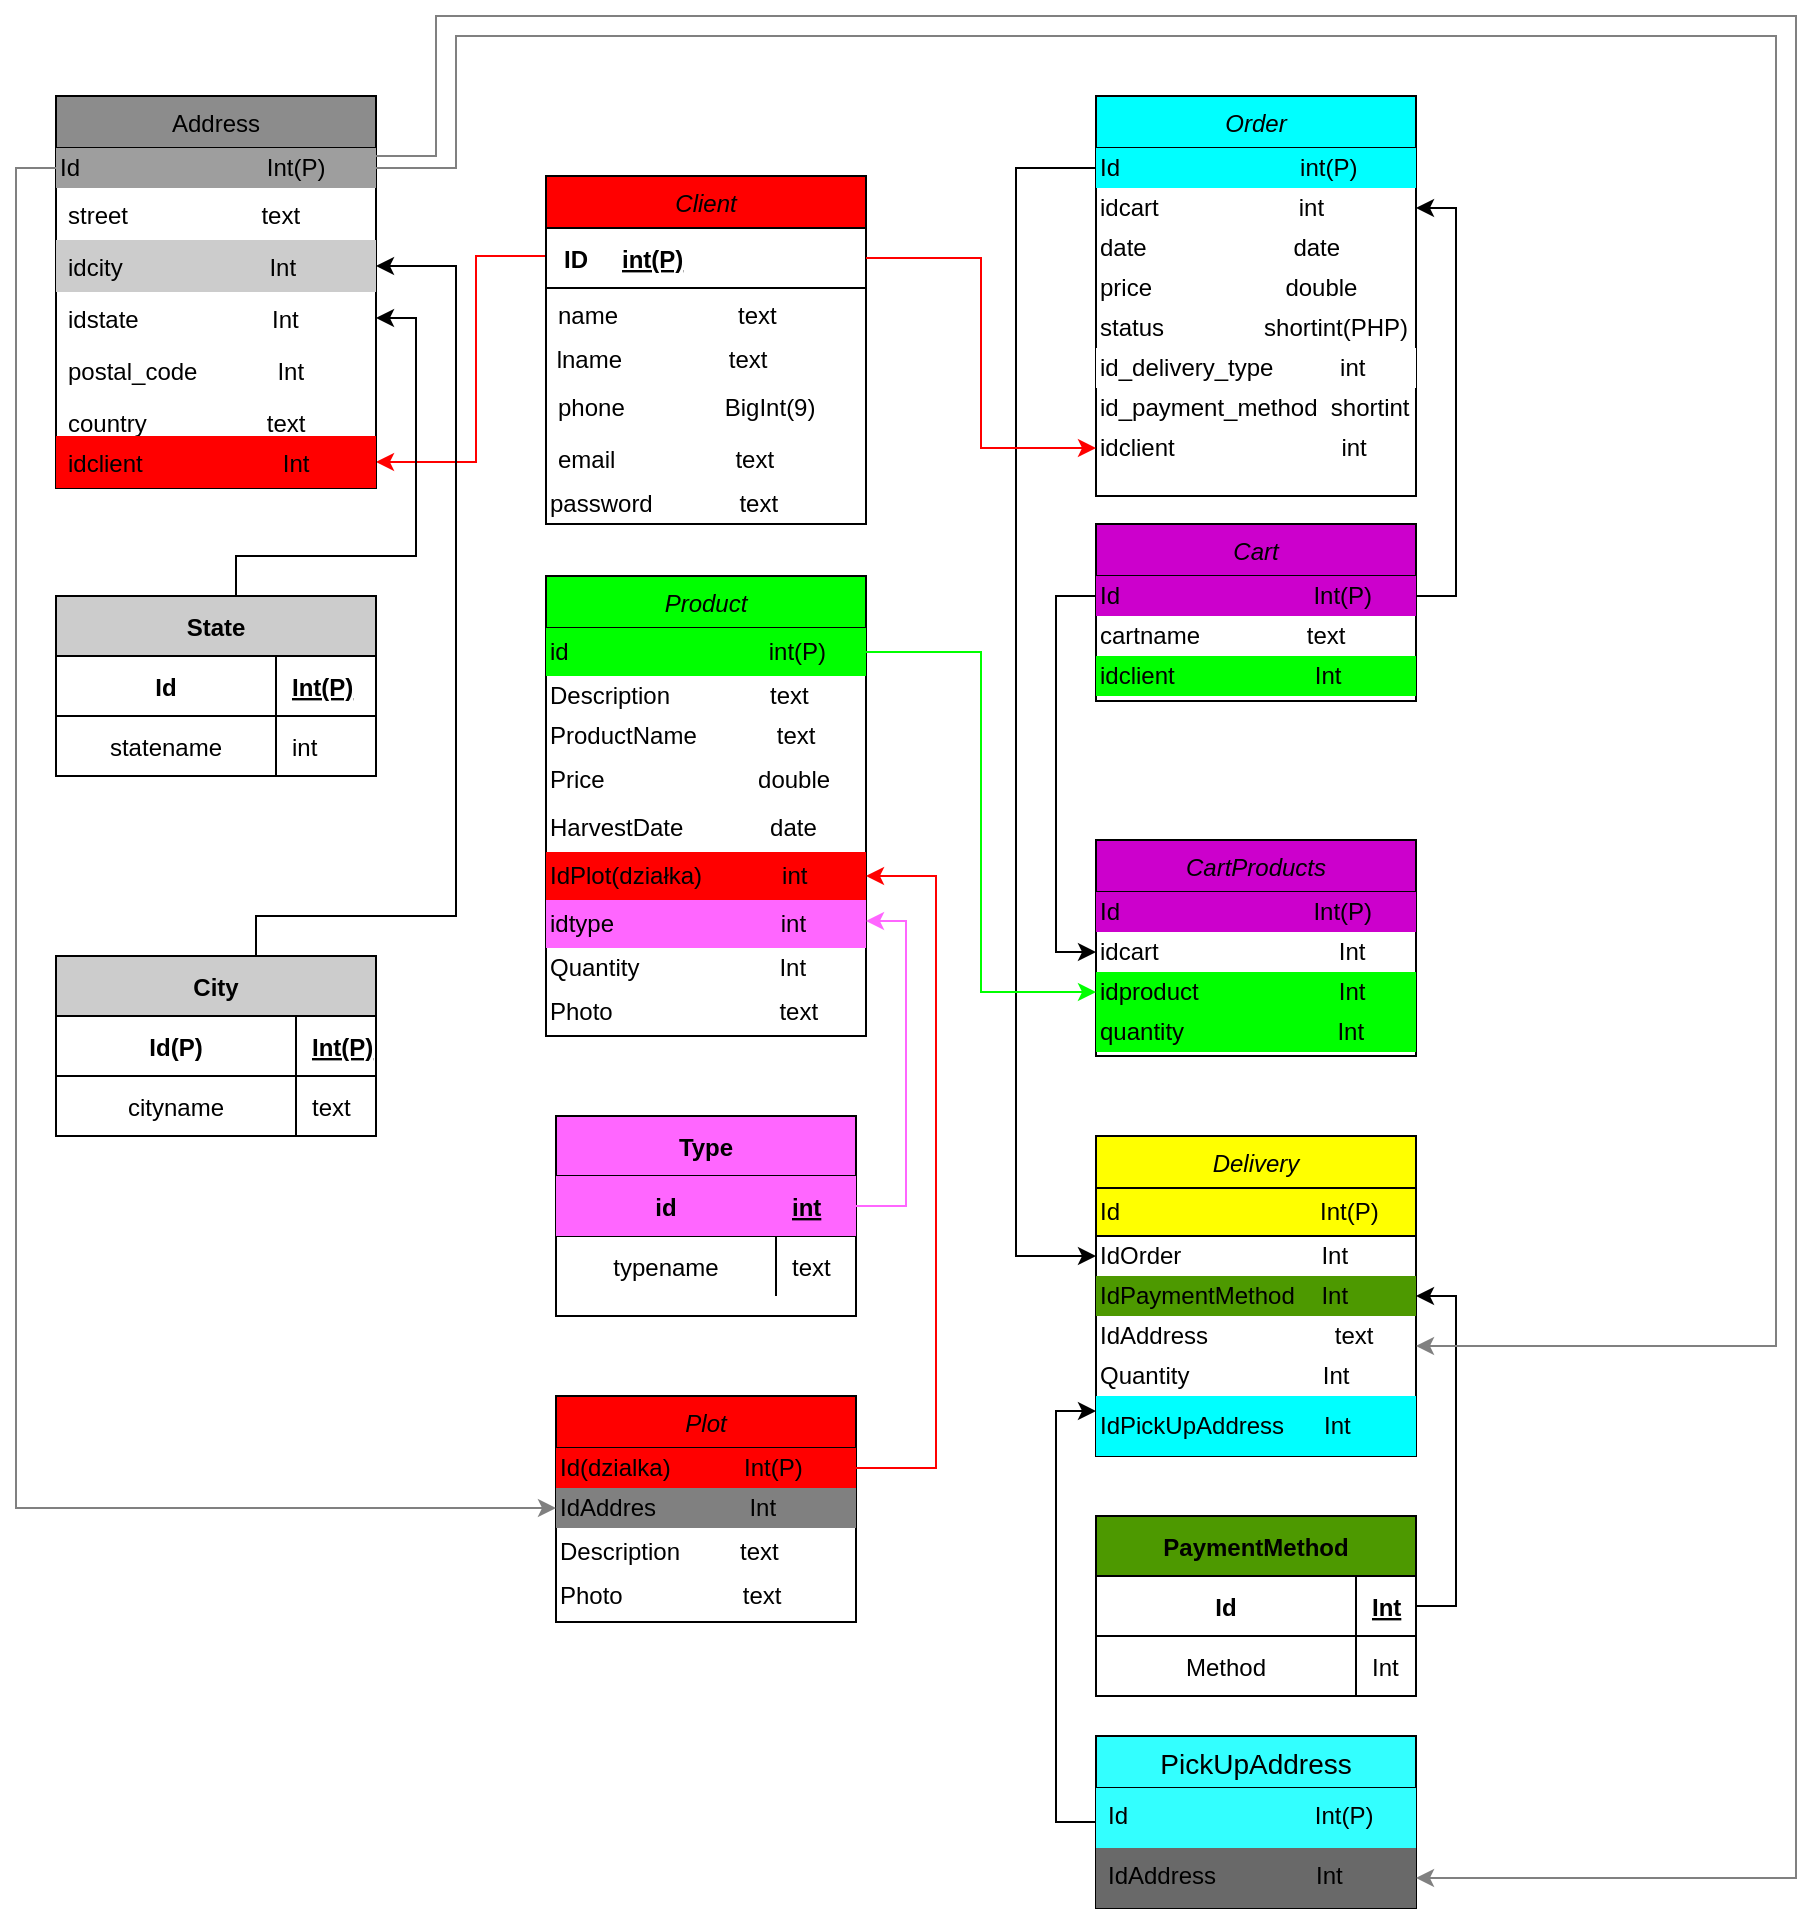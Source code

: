 <mxfile version="13.10.1" type="github">
  <diagram id="R2lEEEUBdFMjLlhIrx00" name="Page-1">
    <mxGraphModel dx="2374" dy="193" grid="1" gridSize="10" guides="1" tooltips="1" connect="1" arrows="1" fold="1" page="1" pageScale="1" pageWidth="850" pageHeight="1100" math="0" shadow="0" extFonts="Permanent Marker^https://fonts.googleapis.com/css?family=Permanent+Marker">
      <root>
        <mxCell id="0" />
        <mxCell id="1" parent="0" />
        <mxCell id="I1Ia4qXN9JXuArRHxtSp-47" style="edgeStyle=orthogonalEdgeStyle;rounded=0;orthogonalLoop=1;jettySize=auto;html=1;strokeColor=#FF0000;" edge="1" parent="1" source="I1Ia4qXN9JXuArRHxtSp-1" target="I1Ia4qXN9JXuArRHxtSp-23">
          <mxGeometry relative="1" as="geometry">
            <Array as="points">
              <mxPoint x="1080" y="1270" />
              <mxPoint x="1080" y="1373" />
            </Array>
          </mxGeometry>
        </mxCell>
        <mxCell id="I1Ia4qXN9JXuArRHxtSp-1" value="Client" style="swimlane;fontStyle=2;align=center;verticalAlign=top;childLayout=stackLayout;horizontal=1;startSize=26;horizontalStack=0;resizeParent=1;resizeLast=0;collapsible=1;marginBottom=0;rounded=0;shadow=0;strokeWidth=1;fillColor=#FF0000;" vertex="1" parent="1">
          <mxGeometry x="1115" y="1230" width="160" height="174" as="geometry">
            <mxRectangle x="230" y="140" width="160" height="26" as="alternateBounds" />
          </mxGeometry>
        </mxCell>
        <mxCell id="I1Ia4qXN9JXuArRHxtSp-2" value="" style="shape=table;startSize=0;container=1;collapsible=1;childLayout=tableLayout;fixedRows=1;rowLines=0;fontStyle=0;align=center;resizeLast=1;strokeColor=none;fillColor=none;" vertex="1" parent="I1Ia4qXN9JXuArRHxtSp-1">
          <mxGeometry y="26" width="160" height="30" as="geometry" />
        </mxCell>
        <mxCell id="I1Ia4qXN9JXuArRHxtSp-3" value="" style="shape=partialRectangle;collapsible=0;dropTarget=0;pointerEvents=0;fillColor=none;top=0;left=0;bottom=1;right=0;points=[[0,0.5],[1,0.5]];portConstraint=eastwest;" vertex="1" parent="I1Ia4qXN9JXuArRHxtSp-2">
          <mxGeometry width="160" height="30" as="geometry" />
        </mxCell>
        <mxCell id="I1Ia4qXN9JXuArRHxtSp-4" value="ID" style="shape=partialRectangle;connectable=0;fillColor=none;top=0;left=0;bottom=0;right=0;fontStyle=1;overflow=hidden;" vertex="1" parent="I1Ia4qXN9JXuArRHxtSp-3">
          <mxGeometry width="30" height="30" as="geometry" />
        </mxCell>
        <mxCell id="I1Ia4qXN9JXuArRHxtSp-5" value="int(P)" style="shape=partialRectangle;connectable=0;fillColor=none;top=0;left=0;bottom=0;right=0;align=left;spacingLeft=6;fontStyle=5;overflow=hidden;" vertex="1" parent="I1Ia4qXN9JXuArRHxtSp-3">
          <mxGeometry x="30" width="130" height="30" as="geometry" />
        </mxCell>
        <mxCell id="I1Ia4qXN9JXuArRHxtSp-6" value="name                  text" style="text;align=left;verticalAlign=top;spacingLeft=4;spacingRight=4;overflow=hidden;rotatable=0;points=[[0,0.5],[1,0.5]];portConstraint=eastwest;" vertex="1" parent="I1Ia4qXN9JXuArRHxtSp-1">
          <mxGeometry y="56" width="160" height="26" as="geometry" />
        </mxCell>
        <mxCell id="I1Ia4qXN9JXuArRHxtSp-7" value="&amp;nbsp;lname&amp;nbsp; &amp;nbsp; &amp;nbsp; &amp;nbsp; &amp;nbsp; &amp;nbsp; &amp;nbsp; &amp;nbsp; text" style="text;html=1;strokeColor=none;fillColor=none;align=left;verticalAlign=middle;whiteSpace=wrap;rounded=0;" vertex="1" parent="I1Ia4qXN9JXuArRHxtSp-1">
          <mxGeometry y="82" width="160" height="20" as="geometry" />
        </mxCell>
        <mxCell id="I1Ia4qXN9JXuArRHxtSp-8" value="phone               BigInt(9)" style="text;align=left;verticalAlign=top;spacingLeft=4;spacingRight=4;overflow=hidden;rotatable=0;points=[[0,0.5],[1,0.5]];portConstraint=eastwest;rounded=0;shadow=0;html=0;" vertex="1" parent="I1Ia4qXN9JXuArRHxtSp-1">
          <mxGeometry y="102" width="160" height="26" as="geometry" />
        </mxCell>
        <mxCell id="I1Ia4qXN9JXuArRHxtSp-9" value="email                  text" style="text;align=left;verticalAlign=top;spacingLeft=4;spacingRight=4;overflow=hidden;rotatable=0;points=[[0,0.5],[1,0.5]];portConstraint=eastwest;rounded=0;shadow=0;html=0;" vertex="1" parent="I1Ia4qXN9JXuArRHxtSp-1">
          <mxGeometry y="128" width="160" height="26" as="geometry" />
        </mxCell>
        <mxCell id="I1Ia4qXN9JXuArRHxtSp-13" value="password&amp;nbsp; &amp;nbsp; &amp;nbsp; &amp;nbsp; &amp;nbsp; &amp;nbsp; &amp;nbsp;text&amp;nbsp;&amp;nbsp;" style="text;html=1;strokeColor=none;fillColor=none;align=left;verticalAlign=middle;whiteSpace=wrap;rounded=0;" vertex="1" parent="I1Ia4qXN9JXuArRHxtSp-1">
          <mxGeometry y="154" width="160" height="20" as="geometry" />
        </mxCell>
        <mxCell id="I1Ia4qXN9JXuArRHxtSp-15" value="Address" style="swimlane;fontStyle=0;align=center;verticalAlign=top;childLayout=stackLayout;horizontal=1;startSize=26;horizontalStack=0;resizeParent=1;resizeLast=0;collapsible=1;marginBottom=0;rounded=0;shadow=0;strokeWidth=1;fillColor=#8C8C8C;" vertex="1" parent="1">
          <mxGeometry x="870" y="1190" width="160" height="196" as="geometry">
            <mxRectangle x="550" y="140" width="160" height="26" as="alternateBounds" />
          </mxGeometry>
        </mxCell>
        <mxCell id="I1Ia4qXN9JXuArRHxtSp-16" value="Id&amp;nbsp; &amp;nbsp; &amp;nbsp; &amp;nbsp; &amp;nbsp; &amp;nbsp; &amp;nbsp; &amp;nbsp; &amp;nbsp; &amp;nbsp; &amp;nbsp; &amp;nbsp; &amp;nbsp; &amp;nbsp; Int(P)" style="text;html=1;strokeColor=none;fillColor=#9E9E9E;align=left;verticalAlign=middle;whiteSpace=wrap;rounded=0;" vertex="1" parent="I1Ia4qXN9JXuArRHxtSp-15">
          <mxGeometry y="26" width="160" height="20" as="geometry" />
        </mxCell>
        <mxCell id="I1Ia4qXN9JXuArRHxtSp-17" value="street                    text" style="text;align=left;verticalAlign=top;spacingLeft=4;spacingRight=4;overflow=hidden;rotatable=0;points=[[0,0.5],[1,0.5]];portConstraint=eastwest;" vertex="1" parent="I1Ia4qXN9JXuArRHxtSp-15">
          <mxGeometry y="46" width="160" height="26" as="geometry" />
        </mxCell>
        <mxCell id="I1Ia4qXN9JXuArRHxtSp-18" value="idcity                      Int" style="text;align=left;verticalAlign=top;spacingLeft=4;spacingRight=4;overflow=hidden;rotatable=0;points=[[0,0.5],[1,0.5]];portConstraint=eastwest;rounded=0;shadow=0;html=0;fillColor=#CCCCCC;" vertex="1" parent="I1Ia4qXN9JXuArRHxtSp-15">
          <mxGeometry y="72" width="160" height="26" as="geometry" />
        </mxCell>
        <mxCell id="I1Ia4qXN9JXuArRHxtSp-19" value="idstate                    Int" style="text;align=left;verticalAlign=top;spacingLeft=4;spacingRight=4;overflow=hidden;rotatable=0;points=[[0,0.5],[1,0.5]];portConstraint=eastwest;rounded=0;shadow=0;html=0;" vertex="1" parent="I1Ia4qXN9JXuArRHxtSp-15">
          <mxGeometry y="98" width="160" height="26" as="geometry" />
        </mxCell>
        <mxCell id="I1Ia4qXN9JXuArRHxtSp-20" value="postal_code            Int" style="text;align=left;verticalAlign=top;spacingLeft=4;spacingRight=4;overflow=hidden;rotatable=0;points=[[0,0.5],[1,0.5]];portConstraint=eastwest;rounded=0;shadow=0;html=0;" vertex="1" parent="I1Ia4qXN9JXuArRHxtSp-15">
          <mxGeometry y="124" width="160" height="26" as="geometry" />
        </mxCell>
        <mxCell id="I1Ia4qXN9JXuArRHxtSp-21" value="country                  text" style="text;align=left;verticalAlign=top;spacingLeft=4;spacingRight=4;overflow=hidden;rotatable=0;points=[[0,0.5],[1,0.5]];portConstraint=eastwest;rounded=0;shadow=0;html=0;" vertex="1" parent="I1Ia4qXN9JXuArRHxtSp-15">
          <mxGeometry y="150" width="160" height="20" as="geometry" />
        </mxCell>
        <mxCell id="I1Ia4qXN9JXuArRHxtSp-23" value="idclient                     Int" style="text;align=left;verticalAlign=top;spacingLeft=4;spacingRight=4;overflow=hidden;rotatable=0;points=[[0,0.5],[1,0.5]];portConstraint=eastwest;rounded=0;shadow=0;html=0;fillColor=#FF0000;" vertex="1" parent="I1Ia4qXN9JXuArRHxtSp-15">
          <mxGeometry y="170" width="160" height="26" as="geometry" />
        </mxCell>
        <mxCell id="I1Ia4qXN9JXuArRHxtSp-42" style="edgeStyle=orthogonalEdgeStyle;rounded=0;orthogonalLoop=1;jettySize=auto;html=1;entryX=1;entryY=0.5;entryDx=0;entryDy=0;exitX=0.45;exitY=0;exitDx=0;exitDy=0;exitPerimeter=0;" edge="1" parent="1" source="I1Ia4qXN9JXuArRHxtSp-28" target="I1Ia4qXN9JXuArRHxtSp-18">
          <mxGeometry relative="1" as="geometry">
            <mxPoint x="1060" y="1270" as="targetPoint" />
            <mxPoint x="970" y="1580" as="sourcePoint" />
            <Array as="points">
              <mxPoint x="970" y="1600" />
              <mxPoint x="1070" y="1600" />
              <mxPoint x="1070" y="1275" />
            </Array>
          </mxGeometry>
        </mxCell>
        <mxCell id="I1Ia4qXN9JXuArRHxtSp-28" value="City" style="shape=table;startSize=30;container=1;collapsible=1;childLayout=tableLayout;fixedRows=1;rowLines=0;fontStyle=1;align=center;resizeLast=1;fillColor=#CCCCCC;" vertex="1" parent="1">
          <mxGeometry x="870" y="1620" width="160" height="90" as="geometry" />
        </mxCell>
        <mxCell id="I1Ia4qXN9JXuArRHxtSp-29" value="" style="shape=partialRectangle;collapsible=0;dropTarget=0;pointerEvents=0;fillColor=none;top=0;left=0;bottom=1;right=0;points=[[0,0.5],[1,0.5]];portConstraint=eastwest;" vertex="1" parent="I1Ia4qXN9JXuArRHxtSp-28">
          <mxGeometry y="30" width="160" height="30" as="geometry" />
        </mxCell>
        <mxCell id="I1Ia4qXN9JXuArRHxtSp-30" value="Id(P)" style="shape=partialRectangle;connectable=0;fillColor=none;top=0;left=0;bottom=0;right=0;fontStyle=1;overflow=hidden;" vertex="1" parent="I1Ia4qXN9JXuArRHxtSp-29">
          <mxGeometry width="120" height="30" as="geometry" />
        </mxCell>
        <mxCell id="I1Ia4qXN9JXuArRHxtSp-31" value="Int(P)" style="shape=partialRectangle;connectable=0;fillColor=none;top=0;left=0;bottom=0;right=0;align=left;spacingLeft=6;fontStyle=5;overflow=hidden;" vertex="1" parent="I1Ia4qXN9JXuArRHxtSp-29">
          <mxGeometry x="120" width="40" height="30" as="geometry" />
        </mxCell>
        <mxCell id="I1Ia4qXN9JXuArRHxtSp-32" value="" style="shape=partialRectangle;collapsible=0;dropTarget=0;pointerEvents=0;fillColor=none;top=0;left=0;bottom=0;right=0;points=[[0,0.5],[1,0.5]];portConstraint=eastwest;" vertex="1" parent="I1Ia4qXN9JXuArRHxtSp-28">
          <mxGeometry y="60" width="160" height="30" as="geometry" />
        </mxCell>
        <mxCell id="I1Ia4qXN9JXuArRHxtSp-33" value="cityname" style="shape=partialRectangle;connectable=0;fillColor=none;top=0;left=0;bottom=0;right=0;editable=1;overflow=hidden;" vertex="1" parent="I1Ia4qXN9JXuArRHxtSp-32">
          <mxGeometry width="120" height="30" as="geometry" />
        </mxCell>
        <mxCell id="I1Ia4qXN9JXuArRHxtSp-34" value="text" style="shape=partialRectangle;connectable=0;fillColor=none;top=0;left=0;bottom=0;right=0;align=left;spacingLeft=6;overflow=hidden;" vertex="1" parent="I1Ia4qXN9JXuArRHxtSp-32">
          <mxGeometry x="120" width="40" height="30" as="geometry" />
        </mxCell>
        <mxCell id="I1Ia4qXN9JXuArRHxtSp-44" style="edgeStyle=orthogonalEdgeStyle;rounded=0;orthogonalLoop=1;jettySize=auto;html=1;entryX=1;entryY=0.5;entryDx=0;entryDy=0;" edge="1" parent="1" source="I1Ia4qXN9JXuArRHxtSp-35" target="I1Ia4qXN9JXuArRHxtSp-19">
          <mxGeometry relative="1" as="geometry">
            <mxPoint x="1050" y="1320" as="targetPoint" />
            <Array as="points">
              <mxPoint x="960" y="1420" />
              <mxPoint x="1050" y="1420" />
              <mxPoint x="1050" y="1301" />
            </Array>
          </mxGeometry>
        </mxCell>
        <mxCell id="I1Ia4qXN9JXuArRHxtSp-35" value="State" style="shape=table;startSize=30;container=1;collapsible=1;childLayout=tableLayout;fixedRows=1;rowLines=0;fontStyle=1;align=center;resizeLast=1;fillColor=#CCCCCC;" vertex="1" parent="1">
          <mxGeometry x="870" y="1440" width="160" height="90" as="geometry" />
        </mxCell>
        <mxCell id="I1Ia4qXN9JXuArRHxtSp-36" value="" style="shape=partialRectangle;collapsible=0;dropTarget=0;pointerEvents=0;fillColor=none;top=0;left=0;bottom=1;right=0;points=[[0,0.5],[1,0.5]];portConstraint=eastwest;" vertex="1" parent="I1Ia4qXN9JXuArRHxtSp-35">
          <mxGeometry y="30" width="160" height="30" as="geometry" />
        </mxCell>
        <mxCell id="I1Ia4qXN9JXuArRHxtSp-37" value="Id" style="shape=partialRectangle;connectable=0;fillColor=none;top=0;left=0;bottom=0;right=0;fontStyle=1;overflow=hidden;" vertex="1" parent="I1Ia4qXN9JXuArRHxtSp-36">
          <mxGeometry width="110" height="30" as="geometry" />
        </mxCell>
        <mxCell id="I1Ia4qXN9JXuArRHxtSp-38" value="Int(P)" style="shape=partialRectangle;connectable=0;fillColor=none;top=0;left=0;bottom=0;right=0;align=left;spacingLeft=6;fontStyle=5;overflow=hidden;" vertex="1" parent="I1Ia4qXN9JXuArRHxtSp-36">
          <mxGeometry x="110" width="50" height="30" as="geometry" />
        </mxCell>
        <mxCell id="I1Ia4qXN9JXuArRHxtSp-39" value="" style="shape=partialRectangle;collapsible=0;dropTarget=0;pointerEvents=0;fillColor=none;top=0;left=0;bottom=0;right=0;points=[[0,0.5],[1,0.5]];portConstraint=eastwest;" vertex="1" parent="I1Ia4qXN9JXuArRHxtSp-35">
          <mxGeometry y="60" width="160" height="30" as="geometry" />
        </mxCell>
        <mxCell id="I1Ia4qXN9JXuArRHxtSp-40" value="statename" style="shape=partialRectangle;connectable=0;fillColor=none;top=0;left=0;bottom=0;right=0;editable=1;overflow=hidden;" vertex="1" parent="I1Ia4qXN9JXuArRHxtSp-39">
          <mxGeometry width="110" height="30" as="geometry" />
        </mxCell>
        <mxCell id="I1Ia4qXN9JXuArRHxtSp-41" value="int" style="shape=partialRectangle;connectable=0;fillColor=none;top=0;left=0;bottom=0;right=0;align=left;spacingLeft=6;overflow=hidden;" vertex="1" parent="I1Ia4qXN9JXuArRHxtSp-39">
          <mxGeometry x="110" width="50" height="30" as="geometry" />
        </mxCell>
        <mxCell id="I1Ia4qXN9JXuArRHxtSp-78" style="edgeStyle=orthogonalEdgeStyle;rounded=0;orthogonalLoop=1;jettySize=auto;html=1;entryX=1;entryY=0.5;entryDx=0;entryDy=0;" edge="1" parent="1" source="I1Ia4qXN9JXuArRHxtSp-48" target="I1Ia4qXN9JXuArRHxtSp-55">
          <mxGeometry relative="1" as="geometry">
            <Array as="points">
              <mxPoint x="1570" y="1440" />
              <mxPoint x="1570" y="1246" />
            </Array>
          </mxGeometry>
        </mxCell>
        <mxCell id="I1Ia4qXN9JXuArRHxtSp-79" style="edgeStyle=orthogonalEdgeStyle;rounded=0;orthogonalLoop=1;jettySize=auto;html=1;entryX=0;entryY=0.5;entryDx=0;entryDy=0;" edge="1" parent="1" source="I1Ia4qXN9JXuArRHxtSp-48" target="I1Ia4qXN9JXuArRHxtSp-72">
          <mxGeometry relative="1" as="geometry">
            <Array as="points">
              <mxPoint x="1370" y="1440" />
              <mxPoint x="1370" y="1618" />
            </Array>
          </mxGeometry>
        </mxCell>
        <mxCell id="I1Ia4qXN9JXuArRHxtSp-48" value="Cart" style="swimlane;fontStyle=2;align=center;verticalAlign=top;childLayout=stackLayout;horizontal=1;startSize=26;horizontalStack=0;resizeParent=1;resizeLast=0;collapsible=1;marginBottom=0;rounded=0;shadow=0;strokeWidth=1;fillColor=#CC00CC;" vertex="1" parent="1">
          <mxGeometry x="1390" y="1404" width="160" height="88.5" as="geometry">
            <mxRectangle x="230" y="140" width="160" height="26" as="alternateBounds" />
          </mxGeometry>
        </mxCell>
        <mxCell id="I1Ia4qXN9JXuArRHxtSp-49" value="Id&amp;nbsp; &amp;nbsp; &amp;nbsp; &amp;nbsp; &amp;nbsp; &amp;nbsp; &amp;nbsp; &amp;nbsp; &amp;nbsp; &amp;nbsp; &amp;nbsp; &amp;nbsp; &amp;nbsp; &amp;nbsp; &amp;nbsp;Int(P)" style="text;html=1;strokeColor=none;fillColor=#CC00CC;align=left;verticalAlign=middle;whiteSpace=wrap;rounded=0;shadow=0;" vertex="1" parent="I1Ia4qXN9JXuArRHxtSp-48">
          <mxGeometry y="26" width="160" height="20" as="geometry" />
        </mxCell>
        <mxCell id="I1Ia4qXN9JXuArRHxtSp-50" value="cartname&amp;nbsp; &amp;nbsp; &amp;nbsp; &amp;nbsp; &amp;nbsp; &amp;nbsp; &amp;nbsp; &amp;nbsp; text" style="text;html=1;strokeColor=none;fillColor=none;align=left;verticalAlign=middle;whiteSpace=wrap;rounded=0;shadow=0;" vertex="1" parent="I1Ia4qXN9JXuArRHxtSp-48">
          <mxGeometry y="46" width="160" height="20" as="geometry" />
        </mxCell>
        <mxCell id="I1Ia4qXN9JXuArRHxtSp-51" value="idclient&amp;nbsp; &amp;nbsp; &amp;nbsp; &amp;nbsp; &amp;nbsp; &amp;nbsp; &amp;nbsp; &amp;nbsp; &amp;nbsp; &amp;nbsp; &amp;nbsp;Int" style="text;html=1;strokeColor=none;fillColor=#00FF00;align=left;verticalAlign=middle;whiteSpace=wrap;rounded=0;shadow=0;" vertex="1" parent="I1Ia4qXN9JXuArRHxtSp-48">
          <mxGeometry y="66" width="160" height="20" as="geometry" />
        </mxCell>
        <mxCell id="I1Ia4qXN9JXuArRHxtSp-53" value="Order" style="swimlane;fontStyle=2;align=center;verticalAlign=top;childLayout=stackLayout;horizontal=1;startSize=26;horizontalStack=0;resizeParent=1;resizeLast=0;collapsible=1;marginBottom=0;rounded=0;shadow=0;strokeWidth=1;fillColor=#00FFFF;" vertex="1" parent="1">
          <mxGeometry x="1390" y="1190" width="160" height="200" as="geometry">
            <mxRectangle x="230" y="140" width="160" height="26" as="alternateBounds" />
          </mxGeometry>
        </mxCell>
        <mxCell id="I1Ia4qXN9JXuArRHxtSp-54" value="Id&amp;nbsp; &amp;nbsp; &amp;nbsp; &amp;nbsp; &amp;nbsp; &amp;nbsp; &amp;nbsp; &amp;nbsp; &amp;nbsp; &amp;nbsp; &amp;nbsp; &amp;nbsp; &amp;nbsp; &amp;nbsp;int(P)" style="text;html=1;strokeColor=none;fillColor=#00FFFF;align=left;verticalAlign=middle;whiteSpace=wrap;rounded=0;shadow=0;" vertex="1" parent="I1Ia4qXN9JXuArRHxtSp-53">
          <mxGeometry y="26" width="160" height="20" as="geometry" />
        </mxCell>
        <mxCell id="I1Ia4qXN9JXuArRHxtSp-55" value="idcart&amp;nbsp; &amp;nbsp; &amp;nbsp; &amp;nbsp; &amp;nbsp; &amp;nbsp; &amp;nbsp; &amp;nbsp; &amp;nbsp; &amp;nbsp; &amp;nbsp;int" style="text;html=1;strokeColor=none;fillColor=none;align=left;verticalAlign=middle;whiteSpace=wrap;rounded=0;shadow=0;" vertex="1" parent="I1Ia4qXN9JXuArRHxtSp-53">
          <mxGeometry y="46" width="160" height="20" as="geometry" />
        </mxCell>
        <mxCell id="I1Ia4qXN9JXuArRHxtSp-56" value="date&amp;nbsp; &amp;nbsp; &amp;nbsp; &amp;nbsp; &amp;nbsp; &amp;nbsp; &amp;nbsp; &amp;nbsp; &amp;nbsp; &amp;nbsp; &amp;nbsp; date" style="text;html=1;strokeColor=none;fillColor=none;align=left;verticalAlign=middle;whiteSpace=wrap;rounded=0;shadow=0;" vertex="1" parent="I1Ia4qXN9JXuArRHxtSp-53">
          <mxGeometry y="66" width="160" height="20" as="geometry" />
        </mxCell>
        <mxCell id="I1Ia4qXN9JXuArRHxtSp-57" value="price&amp;nbsp; &amp;nbsp; &amp;nbsp; &amp;nbsp; &amp;nbsp; &amp;nbsp; &amp;nbsp; &amp;nbsp; &amp;nbsp; &amp;nbsp; double" style="text;html=1;strokeColor=none;fillColor=none;align=left;verticalAlign=middle;whiteSpace=wrap;rounded=0;shadow=0;" vertex="1" parent="I1Ia4qXN9JXuArRHxtSp-53">
          <mxGeometry y="86" width="160" height="20" as="geometry" />
        </mxCell>
        <mxCell id="I1Ia4qXN9JXuArRHxtSp-58" value="status&amp;nbsp; &amp;nbsp; &amp;nbsp; &amp;nbsp; &amp;nbsp; &amp;nbsp; &amp;nbsp; &amp;nbsp;shortint(PHP)" style="text;html=1;strokeColor=none;fillColor=none;align=left;verticalAlign=middle;whiteSpace=wrap;rounded=0;shadow=0;" vertex="1" parent="I1Ia4qXN9JXuArRHxtSp-53">
          <mxGeometry y="106" width="160" height="20" as="geometry" />
        </mxCell>
        <mxCell id="I1Ia4qXN9JXuArRHxtSp-59" value="id_delivery_type&amp;nbsp; &amp;nbsp; &amp;nbsp; &amp;nbsp; &amp;nbsp; int&amp;nbsp; &amp;nbsp;&amp;nbsp;" style="text;html=1;strokeColor=none;fillColor=#FFFFFF;align=left;verticalAlign=middle;whiteSpace=wrap;rounded=0;shadow=0;" vertex="1" parent="I1Ia4qXN9JXuArRHxtSp-53">
          <mxGeometry y="126" width="160" height="20" as="geometry" />
        </mxCell>
        <mxCell id="I1Ia4qXN9JXuArRHxtSp-60" value="id_payment_method&amp;nbsp; shortint" style="text;html=1;strokeColor=none;fillColor=none;align=left;verticalAlign=middle;whiteSpace=wrap;rounded=0;shadow=0;" vertex="1" parent="I1Ia4qXN9JXuArRHxtSp-53">
          <mxGeometry y="146" width="160" height="20" as="geometry" />
        </mxCell>
        <mxCell id="I1Ia4qXN9JXuArRHxtSp-104" value="idclient&amp;nbsp; &amp;nbsp; &amp;nbsp; &amp;nbsp; &amp;nbsp; &amp;nbsp; &amp;nbsp; &amp;nbsp; &amp;nbsp; &amp;nbsp; &amp;nbsp; &amp;nbsp; &amp;nbsp;int" style="text;html=1;strokeColor=none;fillColor=none;align=left;verticalAlign=middle;whiteSpace=wrap;rounded=0;shadow=0;" vertex="1" parent="I1Ia4qXN9JXuArRHxtSp-53">
          <mxGeometry y="166" width="160" height="20" as="geometry" />
        </mxCell>
        <mxCell id="I1Ia4qXN9JXuArRHxtSp-70" value="CartProducts" style="swimlane;fontStyle=2;align=center;verticalAlign=top;childLayout=stackLayout;horizontal=1;startSize=26;horizontalStack=0;resizeParent=1;resizeLast=0;collapsible=1;marginBottom=0;rounded=0;shadow=0;strokeWidth=1;fillColor=#CC00CC;" vertex="1" parent="1">
          <mxGeometry x="1390" y="1562" width="160" height="108" as="geometry">
            <mxRectangle x="230" y="140" width="160" height="26" as="alternateBounds" />
          </mxGeometry>
        </mxCell>
        <mxCell id="I1Ia4qXN9JXuArRHxtSp-71" value="Id&amp;nbsp; &amp;nbsp; &amp;nbsp; &amp;nbsp; &amp;nbsp; &amp;nbsp; &amp;nbsp; &amp;nbsp; &amp;nbsp; &amp;nbsp; &amp;nbsp; &amp;nbsp; &amp;nbsp; &amp;nbsp; &amp;nbsp;Int(P)" style="text;html=1;strokeColor=none;fillColor=#CC00CC;align=left;verticalAlign=middle;whiteSpace=wrap;rounded=0;shadow=0;" vertex="1" parent="I1Ia4qXN9JXuArRHxtSp-70">
          <mxGeometry y="26" width="160" height="20" as="geometry" />
        </mxCell>
        <mxCell id="I1Ia4qXN9JXuArRHxtSp-72" value="idcart&amp;nbsp; &amp;nbsp; &amp;nbsp; &amp;nbsp; &amp;nbsp; &amp;nbsp; &amp;nbsp; &amp;nbsp; &amp;nbsp; &amp;nbsp; &amp;nbsp; &amp;nbsp; &amp;nbsp; &amp;nbsp;Int" style="text;html=1;strokeColor=none;fillColor=none;align=left;verticalAlign=middle;whiteSpace=wrap;rounded=0;shadow=0;" vertex="1" parent="I1Ia4qXN9JXuArRHxtSp-70">
          <mxGeometry y="46" width="160" height="20" as="geometry" />
        </mxCell>
        <mxCell id="I1Ia4qXN9JXuArRHxtSp-73" value="idproduct&amp;nbsp; &amp;nbsp; &amp;nbsp; &amp;nbsp; &amp;nbsp; &amp;nbsp; &amp;nbsp; &amp;nbsp; &amp;nbsp; &amp;nbsp; &amp;nbsp;Int" style="text;html=1;strokeColor=none;fillColor=#00FF00;align=left;verticalAlign=middle;whiteSpace=wrap;rounded=0;shadow=0;" vertex="1" parent="I1Ia4qXN9JXuArRHxtSp-70">
          <mxGeometry y="66" width="160" height="20" as="geometry" />
        </mxCell>
        <mxCell id="I1Ia4qXN9JXuArRHxtSp-76" value="quantity&amp;nbsp; &amp;nbsp; &amp;nbsp; &amp;nbsp; &amp;nbsp; &amp;nbsp; &amp;nbsp; &amp;nbsp; &amp;nbsp; &amp;nbsp; &amp;nbsp; &amp;nbsp;Int" style="text;html=1;strokeColor=none;fillColor=#00FF00;align=left;verticalAlign=middle;whiteSpace=wrap;rounded=0;shadow=0;" vertex="1" parent="I1Ia4qXN9JXuArRHxtSp-70">
          <mxGeometry y="86" width="160" height="20" as="geometry" />
        </mxCell>
        <mxCell id="I1Ia4qXN9JXuArRHxtSp-80" value="Delivery" style="swimlane;fontStyle=2;align=center;verticalAlign=top;childLayout=stackLayout;horizontal=1;startSize=26;horizontalStack=0;resizeParent=1;resizeLast=0;collapsible=1;marginBottom=0;rounded=0;shadow=0;strokeWidth=1;fillColor=#FFFF00;" vertex="1" parent="1">
          <mxGeometry x="1390" y="1710" width="160" height="160" as="geometry">
            <mxRectangle x="230" y="140" width="160" height="26" as="alternateBounds" />
          </mxGeometry>
        </mxCell>
        <mxCell id="I1Ia4qXN9JXuArRHxtSp-81" value="Id&amp;nbsp; &amp;nbsp; &amp;nbsp; &amp;nbsp; &amp;nbsp; &amp;nbsp; &amp;nbsp; &amp;nbsp; &amp;nbsp; &amp;nbsp; &amp;nbsp; &amp;nbsp; &amp;nbsp; &amp;nbsp; &amp;nbsp; Int(P)" style="rounded=0;whiteSpace=wrap;html=1;align=left;fillColor=#FFFF00;" vertex="1" parent="I1Ia4qXN9JXuArRHxtSp-80">
          <mxGeometry y="26" width="160" height="24" as="geometry" />
        </mxCell>
        <mxCell id="I1Ia4qXN9JXuArRHxtSp-82" value="IdOrder&amp;nbsp; &amp;nbsp; &amp;nbsp; &amp;nbsp; &amp;nbsp; &amp;nbsp; &amp;nbsp; &amp;nbsp; &amp;nbsp; &amp;nbsp; &amp;nbsp;Int" style="text;html=1;strokeColor=none;fillColor=none;align=left;verticalAlign=middle;whiteSpace=wrap;rounded=0;shadow=0;" vertex="1" parent="I1Ia4qXN9JXuArRHxtSp-80">
          <mxGeometry y="50" width="160" height="20" as="geometry" />
        </mxCell>
        <mxCell id="I1Ia4qXN9JXuArRHxtSp-83" value="IdPaymentMethod&amp;nbsp; &amp;nbsp; Int&amp;nbsp; &amp;nbsp;" style="text;html=1;strokeColor=none;fillColor=#4D9900;align=left;verticalAlign=middle;whiteSpace=wrap;rounded=0;shadow=0;" vertex="1" parent="I1Ia4qXN9JXuArRHxtSp-80">
          <mxGeometry y="70" width="160" height="20" as="geometry" />
        </mxCell>
        <mxCell id="I1Ia4qXN9JXuArRHxtSp-84" value="IdAddress&amp;nbsp; &amp;nbsp; &amp;nbsp; &amp;nbsp; &amp;nbsp; &amp;nbsp; &amp;nbsp; &amp;nbsp; &amp;nbsp; &amp;nbsp;text&amp;nbsp; &amp;nbsp; &amp;nbsp;&amp;nbsp;" style="text;html=1;strokeColor=none;fillColor=none;align=left;verticalAlign=middle;whiteSpace=wrap;rounded=0;shadow=0;" vertex="1" parent="I1Ia4qXN9JXuArRHxtSp-80">
          <mxGeometry y="90" width="160" height="20" as="geometry" />
        </mxCell>
        <mxCell id="I1Ia4qXN9JXuArRHxtSp-85" value="Quantity&amp;nbsp; &amp;nbsp; &amp;nbsp; &amp;nbsp; &amp;nbsp; &amp;nbsp; &amp;nbsp; &amp;nbsp; &amp;nbsp; &amp;nbsp; Int" style="text;html=1;strokeColor=none;fillColor=none;align=left;verticalAlign=middle;whiteSpace=wrap;rounded=0;shadow=0;" vertex="1" parent="I1Ia4qXN9JXuArRHxtSp-80">
          <mxGeometry y="110" width="160" height="20" as="geometry" />
        </mxCell>
        <mxCell id="I1Ia4qXN9JXuArRHxtSp-86" value="IdPickUpAddress&amp;nbsp; &amp;nbsp; &amp;nbsp; Int" style="text;html=1;strokeColor=none;fillColor=#00FFFF;align=left;verticalAlign=middle;whiteSpace=wrap;rounded=0;" vertex="1" parent="I1Ia4qXN9JXuArRHxtSp-80">
          <mxGeometry y="130" width="160" height="30" as="geometry" />
        </mxCell>
        <mxCell id="I1Ia4qXN9JXuArRHxtSp-87" value="PaymentMethod" style="shape=table;startSize=30;container=1;collapsible=1;childLayout=tableLayout;fixedRows=1;rowLines=0;fontStyle=1;align=center;resizeLast=1;fillColor=#4D9900;" vertex="1" parent="1">
          <mxGeometry x="1390" y="1900" width="160" height="90" as="geometry" />
        </mxCell>
        <mxCell id="I1Ia4qXN9JXuArRHxtSp-88" value="" style="shape=partialRectangle;collapsible=0;dropTarget=0;pointerEvents=0;fillColor=none;top=0;left=0;bottom=1;right=0;points=[[0,0.5],[1,0.5]];portConstraint=eastwest;" vertex="1" parent="I1Ia4qXN9JXuArRHxtSp-87">
          <mxGeometry y="30" width="160" height="30" as="geometry" />
        </mxCell>
        <mxCell id="I1Ia4qXN9JXuArRHxtSp-89" value="Id" style="shape=partialRectangle;connectable=0;fillColor=none;top=0;left=0;bottom=0;right=0;fontStyle=1;overflow=hidden;" vertex="1" parent="I1Ia4qXN9JXuArRHxtSp-88">
          <mxGeometry width="130" height="30" as="geometry" />
        </mxCell>
        <mxCell id="I1Ia4qXN9JXuArRHxtSp-90" value="Int" style="shape=partialRectangle;connectable=0;fillColor=none;top=0;left=0;bottom=0;right=0;align=left;spacingLeft=6;fontStyle=5;overflow=hidden;" vertex="1" parent="I1Ia4qXN9JXuArRHxtSp-88">
          <mxGeometry x="130" width="30" height="30" as="geometry" />
        </mxCell>
        <mxCell id="I1Ia4qXN9JXuArRHxtSp-91" value="" style="shape=partialRectangle;collapsible=0;dropTarget=0;pointerEvents=0;fillColor=none;top=0;left=0;bottom=0;right=0;points=[[0,0.5],[1,0.5]];portConstraint=eastwest;" vertex="1" parent="I1Ia4qXN9JXuArRHxtSp-87">
          <mxGeometry y="60" width="160" height="30" as="geometry" />
        </mxCell>
        <mxCell id="I1Ia4qXN9JXuArRHxtSp-92" value="Method" style="shape=partialRectangle;connectable=0;fillColor=none;top=0;left=0;bottom=0;right=0;editable=1;overflow=hidden;" vertex="1" parent="I1Ia4qXN9JXuArRHxtSp-91">
          <mxGeometry width="130" height="30" as="geometry" />
        </mxCell>
        <mxCell id="I1Ia4qXN9JXuArRHxtSp-93" value="Int" style="shape=partialRectangle;connectable=0;fillColor=none;top=0;left=0;bottom=0;right=0;align=left;spacingLeft=6;overflow=hidden;" vertex="1" parent="I1Ia4qXN9JXuArRHxtSp-91">
          <mxGeometry x="130" width="30" height="30" as="geometry" />
        </mxCell>
        <mxCell id="I1Ia4qXN9JXuArRHxtSp-95" style="edgeStyle=orthogonalEdgeStyle;rounded=0;orthogonalLoop=1;jettySize=auto;html=1;entryX=0;entryY=0.5;entryDx=0;entryDy=0;" edge="1" parent="1" source="I1Ia4qXN9JXuArRHxtSp-54" target="I1Ia4qXN9JXuArRHxtSp-82">
          <mxGeometry relative="1" as="geometry">
            <mxPoint x="1330" y="1790" as="targetPoint" />
            <Array as="points">
              <mxPoint x="1350" y="1226" />
              <mxPoint x="1350" y="1770" />
            </Array>
          </mxGeometry>
        </mxCell>
        <mxCell id="I1Ia4qXN9JXuArRHxtSp-96" style="edgeStyle=orthogonalEdgeStyle;rounded=0;orthogonalLoop=1;jettySize=auto;html=1;exitX=1;exitY=0.5;exitDx=0;exitDy=0;entryX=1;entryY=0.5;entryDx=0;entryDy=0;" edge="1" parent="1" source="I1Ia4qXN9JXuArRHxtSp-88" target="I1Ia4qXN9JXuArRHxtSp-83">
          <mxGeometry relative="1" as="geometry">
            <mxPoint x="1600" y="1780" as="targetPoint" />
          </mxGeometry>
        </mxCell>
        <mxCell id="I1Ia4qXN9JXuArRHxtSp-100" style="edgeStyle=orthogonalEdgeStyle;rounded=0;orthogonalLoop=1;jettySize=auto;html=1;entryX=0;entryY=0.25;entryDx=0;entryDy=0;" edge="1" parent="1" source="I1Ia4qXN9JXuArRHxtSp-97" target="I1Ia4qXN9JXuArRHxtSp-86">
          <mxGeometry relative="1" as="geometry">
            <Array as="points">
              <mxPoint x="1370" y="2053" />
              <mxPoint x="1370" y="1848" />
            </Array>
          </mxGeometry>
        </mxCell>
        <mxCell id="I1Ia4qXN9JXuArRHxtSp-97" value="PickUpAddress" style="swimlane;fontStyle=0;childLayout=stackLayout;horizontal=1;startSize=26;horizontalStack=0;resizeParent=1;resizeParentMax=0;resizeLast=0;collapsible=1;marginBottom=0;align=center;fontSize=14;fillColor=#33FFFF;" vertex="1" parent="1">
          <mxGeometry x="1390" y="2010" width="160" height="86" as="geometry" />
        </mxCell>
        <mxCell id="I1Ia4qXN9JXuArRHxtSp-98" value="Id                            Int(P)" style="text;strokeColor=none;fillColor=#33FFFF;spacingLeft=4;spacingRight=4;overflow=hidden;rotatable=0;points=[[0,0.5],[1,0.5]];portConstraint=eastwest;fontSize=12;" vertex="1" parent="I1Ia4qXN9JXuArRHxtSp-97">
          <mxGeometry y="26" width="160" height="30" as="geometry" />
        </mxCell>
        <mxCell id="I1Ia4qXN9JXuArRHxtSp-99" value="IdAddress               Int" style="text;strokeColor=none;fillColor=#696969;spacingLeft=4;spacingRight=4;overflow=hidden;rotatable=0;points=[[0,0.5],[1,0.5]];portConstraint=eastwest;fontSize=12;" vertex="1" parent="I1Ia4qXN9JXuArRHxtSp-97">
          <mxGeometry y="56" width="160" height="30" as="geometry" />
        </mxCell>
        <mxCell id="I1Ia4qXN9JXuArRHxtSp-102" style="edgeStyle=orthogonalEdgeStyle;rounded=0;orthogonalLoop=1;jettySize=auto;html=1;entryX=1;entryY=0.5;entryDx=0;entryDy=0;strokeColor=#808080;" edge="1" parent="1" source="I1Ia4qXN9JXuArRHxtSp-16" target="I1Ia4qXN9JXuArRHxtSp-99">
          <mxGeometry relative="1" as="geometry">
            <mxPoint x="1640" y="1880" as="targetPoint" />
            <Array as="points">
              <mxPoint x="1060" y="1220" />
              <mxPoint x="1060" y="1150" />
              <mxPoint x="1740" y="1150" />
              <mxPoint x="1740" y="2081" />
            </Array>
          </mxGeometry>
        </mxCell>
        <mxCell id="I1Ia4qXN9JXuArRHxtSp-103" style="edgeStyle=orthogonalEdgeStyle;rounded=0;orthogonalLoop=1;jettySize=auto;html=1;entryX=1;entryY=0.75;entryDx=0;entryDy=0;fillColor=#FFFF00;strokeColor=#808080;" edge="1" parent="1" source="I1Ia4qXN9JXuArRHxtSp-16" target="I1Ia4qXN9JXuArRHxtSp-84">
          <mxGeometry relative="1" as="geometry">
            <Array as="points">
              <mxPoint x="1070" y="1226" />
              <mxPoint x="1070" y="1160" />
              <mxPoint x="1730" y="1160" />
              <mxPoint x="1730" y="1815" />
            </Array>
          </mxGeometry>
        </mxCell>
        <mxCell id="I1Ia4qXN9JXuArRHxtSp-105" style="edgeStyle=orthogonalEdgeStyle;rounded=0;orthogonalLoop=1;jettySize=auto;html=1;entryX=0;entryY=0.5;entryDx=0;entryDy=0;strokeColor=#FF0000;fillColor=#FFFF00;" edge="1" parent="1" source="I1Ia4qXN9JXuArRHxtSp-3" target="I1Ia4qXN9JXuArRHxtSp-104">
          <mxGeometry relative="1" as="geometry" />
        </mxCell>
        <mxCell id="I1Ia4qXN9JXuArRHxtSp-106" value="Product" style="swimlane;fontStyle=2;align=center;verticalAlign=top;childLayout=stackLayout;horizontal=1;startSize=26;horizontalStack=0;resizeParent=1;resizeLast=0;collapsible=1;marginBottom=0;rounded=0;shadow=0;strokeWidth=1;fillColor=#00FF00;" vertex="1" parent="1">
          <mxGeometry x="1115" y="1430" width="160" height="230" as="geometry">
            <mxRectangle x="230" y="140" width="160" height="26" as="alternateBounds" />
          </mxGeometry>
        </mxCell>
        <mxCell id="I1Ia4qXN9JXuArRHxtSp-107" value="&lt;span&gt;id&amp;nbsp; &amp;nbsp; &amp;nbsp; &amp;nbsp; &amp;nbsp; &amp;nbsp; &amp;nbsp; &amp;nbsp; &amp;nbsp; &amp;nbsp; &amp;nbsp; &amp;nbsp; &amp;nbsp; &amp;nbsp; &amp;nbsp; int(P)&lt;/span&gt;" style="text;html=1;strokeColor=none;fillColor=#00FF00;align=left;verticalAlign=middle;whiteSpace=wrap;rounded=0;shadow=0;" vertex="1" parent="I1Ia4qXN9JXuArRHxtSp-106">
          <mxGeometry y="26" width="160" height="24" as="geometry" />
        </mxCell>
        <mxCell id="I1Ia4qXN9JXuArRHxtSp-108" value="&lt;span style=&quot;text-align: -webkit-center&quot;&gt;Description&amp;nbsp; &amp;nbsp; &amp;nbsp; &amp;nbsp; &amp;nbsp; &amp;nbsp; &amp;nbsp; &amp;nbsp;text&lt;/span&gt;" style="text;html=1;strokeColor=none;fillColor=none;align=left;verticalAlign=middle;whiteSpace=wrap;rounded=0;shadow=0;" vertex="1" parent="I1Ia4qXN9JXuArRHxtSp-106">
          <mxGeometry y="50" width="160" height="20" as="geometry" />
        </mxCell>
        <mxCell id="I1Ia4qXN9JXuArRHxtSp-109" value="&lt;span style=&quot;text-align: -webkit-center&quot;&gt;ProductName&amp;nbsp; &amp;nbsp; &amp;nbsp; &amp;nbsp; &amp;nbsp; &amp;nbsp; text&lt;/span&gt;" style="text;html=1;strokeColor=none;fillColor=none;align=left;verticalAlign=middle;whiteSpace=wrap;rounded=0;shadow=0;" vertex="1" parent="I1Ia4qXN9JXuArRHxtSp-106">
          <mxGeometry y="70" width="160" height="20" as="geometry" />
        </mxCell>
        <mxCell id="I1Ia4qXN9JXuArRHxtSp-110" value="&lt;span style=&quot;text-align: -webkit-center&quot;&gt;Price&amp;nbsp; &amp;nbsp; &amp;nbsp; &amp;nbsp; &amp;nbsp; &amp;nbsp; &amp;nbsp; &amp;nbsp; &amp;nbsp; &amp;nbsp; &amp;nbsp; &amp;nbsp;double&lt;/span&gt;" style="text;html=1;strokeColor=none;fillColor=none;align=left;verticalAlign=middle;whiteSpace=wrap;rounded=0;shadow=0;" vertex="1" parent="I1Ia4qXN9JXuArRHxtSp-106">
          <mxGeometry y="90" width="160" height="24" as="geometry" />
        </mxCell>
        <mxCell id="I1Ia4qXN9JXuArRHxtSp-111" value="&lt;span style=&quot;text-align: -webkit-center&quot;&gt;HarvestDate&amp;nbsp; &amp;nbsp; &amp;nbsp; &amp;nbsp; &amp;nbsp; &amp;nbsp; &amp;nbsp;date&lt;/span&gt;" style="text;html=1;strokeColor=none;fillColor=none;align=left;verticalAlign=middle;whiteSpace=wrap;rounded=0;shadow=0;" vertex="1" parent="I1Ia4qXN9JXuArRHxtSp-106">
          <mxGeometry y="114" width="160" height="24" as="geometry" />
        </mxCell>
        <mxCell id="I1Ia4qXN9JXuArRHxtSp-112" value="&lt;span style=&quot;text-align: -webkit-center&quot;&gt;IdPlot(działka)&amp;nbsp; &amp;nbsp; &amp;nbsp; &amp;nbsp; &amp;nbsp; &amp;nbsp; int&lt;/span&gt;" style="text;html=1;strokeColor=none;fillColor=#FF0000;align=left;verticalAlign=middle;whiteSpace=wrap;rounded=0;shadow=0;" vertex="1" parent="I1Ia4qXN9JXuArRHxtSp-106">
          <mxGeometry y="138" width="160" height="24" as="geometry" />
        </mxCell>
        <mxCell id="I1Ia4qXN9JXuArRHxtSp-113" value="&lt;span style=&quot;text-align: -webkit-center&quot;&gt;idtype&amp;nbsp; &amp;nbsp; &amp;nbsp; &amp;nbsp; &amp;nbsp; &amp;nbsp; &amp;nbsp; &amp;nbsp; &amp;nbsp; &amp;nbsp; &amp;nbsp; &amp;nbsp; &amp;nbsp;int&lt;/span&gt;" style="text;html=1;strokeColor=none;fillColor=#FF66FF;align=left;verticalAlign=middle;whiteSpace=wrap;rounded=0;shadow=0;" vertex="1" parent="I1Ia4qXN9JXuArRHxtSp-106">
          <mxGeometry y="162" width="160" height="24" as="geometry" />
        </mxCell>
        <mxCell id="I1Ia4qXN9JXuArRHxtSp-114" value="&lt;span&gt;Quantity&amp;nbsp; &amp;nbsp; &amp;nbsp; &amp;nbsp; &amp;nbsp; &amp;nbsp; &amp;nbsp; &amp;nbsp; &amp;nbsp; &amp;nbsp; &amp;nbsp;Int&lt;/span&gt;" style="text;html=1;strokeColor=none;fillColor=none;align=left;verticalAlign=middle;whiteSpace=wrap;rounded=0;" vertex="1" parent="I1Ia4qXN9JXuArRHxtSp-106">
          <mxGeometry y="186" width="160" height="20" as="geometry" />
        </mxCell>
        <mxCell id="I1Ia4qXN9JXuArRHxtSp-115" value="&lt;span style=&quot;text-align: -webkit-center&quot;&gt;Photo&amp;nbsp; &amp;nbsp; &amp;nbsp; &amp;nbsp; &amp;nbsp; &amp;nbsp; &amp;nbsp; &amp;nbsp; &amp;nbsp; &amp;nbsp; &amp;nbsp; &amp;nbsp; &amp;nbsp;text&lt;/span&gt;" style="text;html=1;strokeColor=none;fillColor=none;align=left;verticalAlign=middle;whiteSpace=wrap;rounded=0;shadow=0;" vertex="1" parent="I1Ia4qXN9JXuArRHxtSp-106">
          <mxGeometry y="206" width="160" height="24" as="geometry" />
        </mxCell>
        <mxCell id="I1Ia4qXN9JXuArRHxtSp-116" style="edgeStyle=orthogonalEdgeStyle;rounded=0;orthogonalLoop=1;jettySize=auto;html=1;entryX=0;entryY=0.5;entryDx=0;entryDy=0;strokeColor=#00FF00;fillColor=#FFFF00;" edge="1" parent="1" source="I1Ia4qXN9JXuArRHxtSp-107" target="I1Ia4qXN9JXuArRHxtSp-73">
          <mxGeometry relative="1" as="geometry" />
        </mxCell>
        <mxCell id="I1Ia4qXN9JXuArRHxtSp-119" value="Type" style="shape=table;startSize=30;container=1;collapsible=1;childLayout=tableLayout;fixedRows=1;rowLines=0;fontStyle=1;align=center;resizeLast=1;fillColor=#FF66FF;" vertex="1" parent="1">
          <mxGeometry x="1120" y="1700" width="150" height="100" as="geometry" />
        </mxCell>
        <mxCell id="I1Ia4qXN9JXuArRHxtSp-120" value="" style="shape=partialRectangle;collapsible=0;dropTarget=0;pointerEvents=0;fillColor=none;top=0;left=0;bottom=1;right=0;points=[[0,0.5],[1,0.5]];portConstraint=eastwest;" vertex="1" parent="I1Ia4qXN9JXuArRHxtSp-119">
          <mxGeometry y="30" width="150" height="30" as="geometry" />
        </mxCell>
        <mxCell id="I1Ia4qXN9JXuArRHxtSp-121" value="id" style="shape=partialRectangle;connectable=0;fillColor=#FF66FF;top=0;left=0;bottom=0;right=0;fontStyle=1;overflow=hidden;" vertex="1" parent="I1Ia4qXN9JXuArRHxtSp-120">
          <mxGeometry width="110" height="30" as="geometry" />
        </mxCell>
        <mxCell id="I1Ia4qXN9JXuArRHxtSp-122" value="int" style="shape=partialRectangle;connectable=0;fillColor=#FF66FF;top=0;left=0;bottom=0;right=0;align=left;spacingLeft=6;fontStyle=5;overflow=hidden;" vertex="1" parent="I1Ia4qXN9JXuArRHxtSp-120">
          <mxGeometry x="110" width="40" height="30" as="geometry" />
        </mxCell>
        <mxCell id="I1Ia4qXN9JXuArRHxtSp-123" value="" style="shape=partialRectangle;collapsible=0;dropTarget=0;pointerEvents=0;fillColor=none;top=0;left=0;bottom=0;right=0;points=[[0,0.5],[1,0.5]];portConstraint=eastwest;" vertex="1" parent="I1Ia4qXN9JXuArRHxtSp-119">
          <mxGeometry y="60" width="150" height="30" as="geometry" />
        </mxCell>
        <mxCell id="I1Ia4qXN9JXuArRHxtSp-124" value="typename" style="shape=partialRectangle;connectable=0;fillColor=none;top=0;left=0;bottom=0;right=0;editable=1;overflow=hidden;" vertex="1" parent="I1Ia4qXN9JXuArRHxtSp-123">
          <mxGeometry width="110" height="30" as="geometry" />
        </mxCell>
        <mxCell id="I1Ia4qXN9JXuArRHxtSp-125" value="text" style="shape=partialRectangle;connectable=0;fillColor=none;top=0;left=0;bottom=0;right=0;align=left;spacingLeft=6;overflow=hidden;" vertex="1" parent="I1Ia4qXN9JXuArRHxtSp-123">
          <mxGeometry x="110" width="40" height="30" as="geometry" />
        </mxCell>
        <mxCell id="I1Ia4qXN9JXuArRHxtSp-127" style="edgeStyle=orthogonalEdgeStyle;rounded=0;orthogonalLoop=1;jettySize=auto;html=1;entryX=1;entryY=0.75;entryDx=0;entryDy=0;strokeColor=#FF66FF;fillColor=#FFFF00;" edge="1" parent="1" source="I1Ia4qXN9JXuArRHxtSp-120" target="I1Ia4qXN9JXuArRHxtSp-106">
          <mxGeometry relative="1" as="geometry">
            <Array as="points">
              <mxPoint x="1295" y="1745" />
              <mxPoint x="1295" y="1602" />
            </Array>
          </mxGeometry>
        </mxCell>
        <mxCell id="I1Ia4qXN9JXuArRHxtSp-135" value="Plot" style="swimlane;fontStyle=2;align=center;verticalAlign=top;childLayout=stackLayout;horizontal=1;startSize=26;horizontalStack=0;resizeParent=1;resizeLast=0;collapsible=1;marginBottom=0;rounded=0;shadow=0;strokeWidth=1;fillColor=#FF0000;" vertex="1" parent="1">
          <mxGeometry x="1120" y="1840" width="150" height="113" as="geometry">
            <mxRectangle x="230" y="140" width="160" height="26" as="alternateBounds" />
          </mxGeometry>
        </mxCell>
        <mxCell id="I1Ia4qXN9JXuArRHxtSp-136" value="&lt;span style=&quot;text-align: -webkit-center&quot;&gt;Id(dzialka)&amp;nbsp; &amp;nbsp; &amp;nbsp; &amp;nbsp; &amp;nbsp; &amp;nbsp;Int(P)&lt;/span&gt;" style="text;html=1;strokeColor=none;fillColor=#FF0000;align=left;verticalAlign=middle;whiteSpace=wrap;rounded=0;shadow=0;" vertex="1" parent="I1Ia4qXN9JXuArRHxtSp-135">
          <mxGeometry y="26" width="150" height="20" as="geometry" />
        </mxCell>
        <mxCell id="I1Ia4qXN9JXuArRHxtSp-137" value="&lt;span style=&quot;text-align: -webkit-center&quot;&gt;IdAddres&amp;nbsp; &amp;nbsp; &amp;nbsp; &amp;nbsp; &amp;nbsp; &amp;nbsp; &amp;nbsp; Int&lt;/span&gt;" style="text;html=1;strokeColor=none;fillColor=#808080;align=left;verticalAlign=middle;whiteSpace=wrap;rounded=0;shadow=0;" vertex="1" parent="I1Ia4qXN9JXuArRHxtSp-135">
          <mxGeometry y="46" width="150" height="20" as="geometry" />
        </mxCell>
        <mxCell id="I1Ia4qXN9JXuArRHxtSp-138" value="&lt;span style=&quot;text-align: -webkit-center&quot;&gt;Description&amp;nbsp; &amp;nbsp; &amp;nbsp; &amp;nbsp; &amp;nbsp;text&lt;/span&gt;" style="text;html=1;strokeColor=none;fillColor=none;align=left;verticalAlign=middle;whiteSpace=wrap;rounded=0;shadow=0;" vertex="1" parent="I1Ia4qXN9JXuArRHxtSp-135">
          <mxGeometry y="66" width="150" height="24" as="geometry" />
        </mxCell>
        <mxCell id="I1Ia4qXN9JXuArRHxtSp-139" value="&lt;span style=&quot;text-align: -webkit-center&quot;&gt;Photo&amp;nbsp; &amp;nbsp; &amp;nbsp; &amp;nbsp; &amp;nbsp; &amp;nbsp; &amp;nbsp; &amp;nbsp; &amp;nbsp; text&lt;/span&gt;" style="text;html=1;strokeColor=none;fillColor=none;align=left;verticalAlign=middle;whiteSpace=wrap;rounded=0;shadow=0;" vertex="1" parent="I1Ia4qXN9JXuArRHxtSp-135">
          <mxGeometry y="90" width="150" height="20" as="geometry" />
        </mxCell>
        <mxCell id="I1Ia4qXN9JXuArRHxtSp-140" style="edgeStyle=orthogonalEdgeStyle;rounded=0;orthogonalLoop=1;jettySize=auto;html=1;entryX=1;entryY=0.5;entryDx=0;entryDy=0;strokeColor=#FF0000;fillColor=#FFFF00;" edge="1" parent="1" source="I1Ia4qXN9JXuArRHxtSp-136" target="I1Ia4qXN9JXuArRHxtSp-112">
          <mxGeometry relative="1" as="geometry">
            <Array as="points">
              <mxPoint x="1310" y="1876" />
              <mxPoint x="1310" y="1580" />
            </Array>
          </mxGeometry>
        </mxCell>
        <mxCell id="I1Ia4qXN9JXuArRHxtSp-141" style="edgeStyle=orthogonalEdgeStyle;rounded=0;orthogonalLoop=1;jettySize=auto;html=1;exitX=0;exitY=0.5;exitDx=0;exitDy=0;entryX=0;entryY=0.5;entryDx=0;entryDy=0;strokeColor=#808080;fillColor=#FFFF00;" edge="1" parent="1" source="I1Ia4qXN9JXuArRHxtSp-16" target="I1Ia4qXN9JXuArRHxtSp-137">
          <mxGeometry relative="1" as="geometry" />
        </mxCell>
      </root>
    </mxGraphModel>
  </diagram>
</mxfile>
